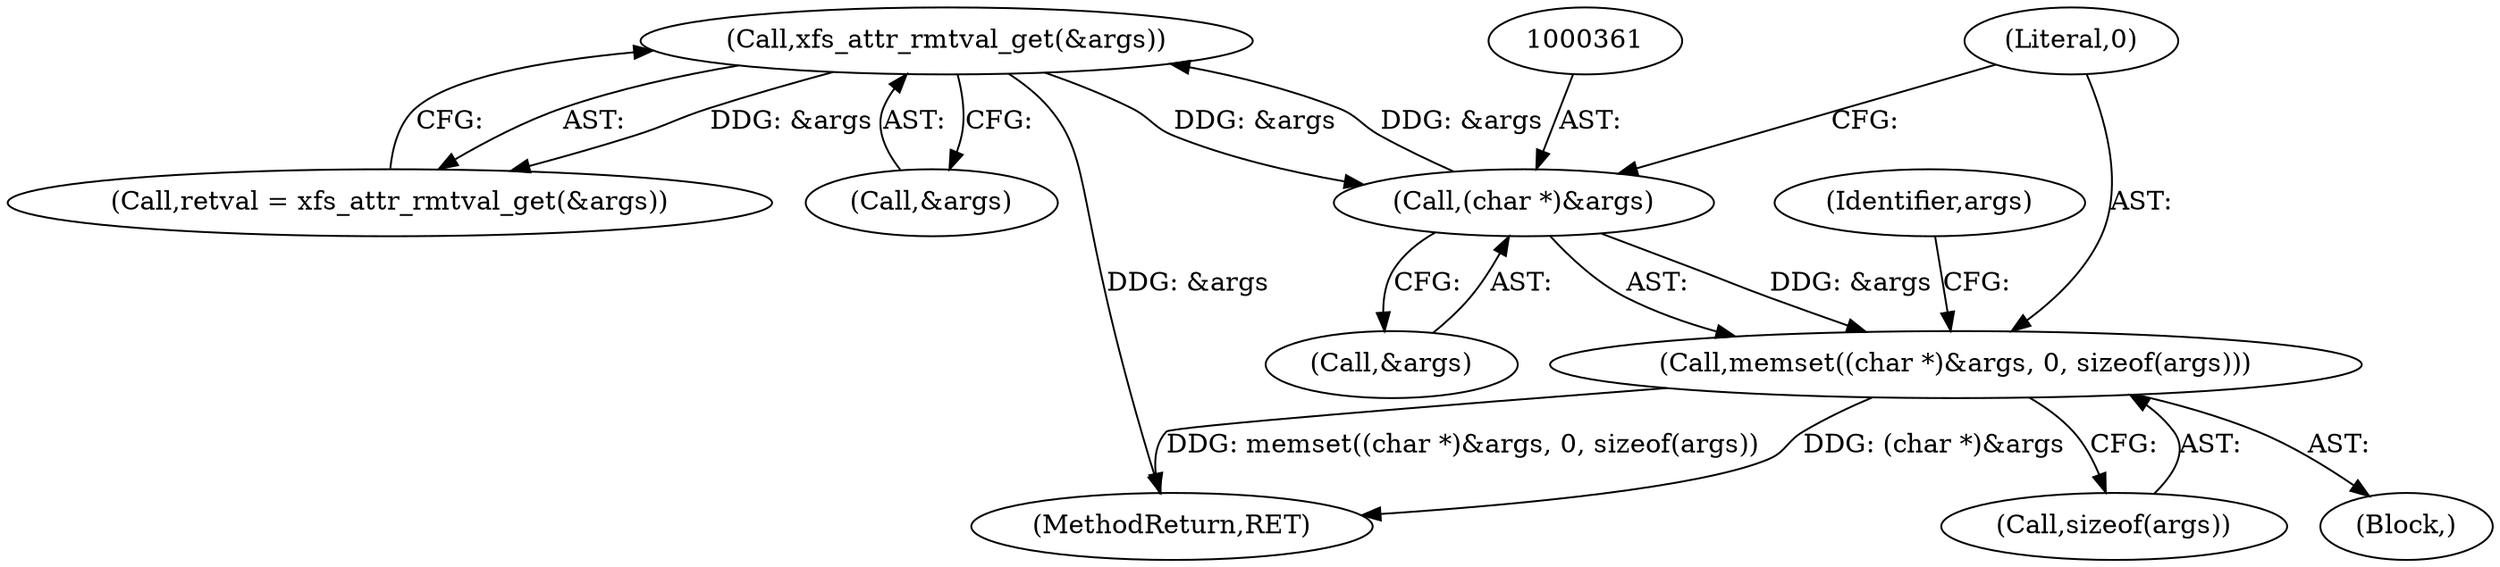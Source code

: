 digraph "0_linux_2e83b79b2d6c78bf1b4aa227938a214dcbddc83f@API" {
"1000359" [label="(Call,memset((char *)&args, 0, sizeof(args)))"];
"1000360" [label="(Call,(char *)&args)"];
"1000430" [label="(Call,xfs_attr_rmtval_get(&args))"];
"1000364" [label="(Literal,0)"];
"1000430" [label="(Call,xfs_attr_rmtval_get(&args))"];
"1000496" [label="(MethodReturn,RET)"];
"1000428" [label="(Call,retval = xfs_attr_rmtval_get(&args))"];
"1000365" [label="(Call,sizeof(args))"];
"1000360" [label="(Call,(char *)&args)"];
"1000431" [label="(Call,&args)"];
"1000359" [label="(Call,memset((char *)&args, 0, sizeof(args)))"];
"1000357" [label="(Block,)"];
"1000369" [label="(Identifier,args)"];
"1000362" [label="(Call,&args)"];
"1000359" -> "1000357"  [label="AST: "];
"1000359" -> "1000365"  [label="CFG: "];
"1000360" -> "1000359"  [label="AST: "];
"1000364" -> "1000359"  [label="AST: "];
"1000365" -> "1000359"  [label="AST: "];
"1000369" -> "1000359"  [label="CFG: "];
"1000359" -> "1000496"  [label="DDG: (char *)&args"];
"1000359" -> "1000496"  [label="DDG: memset((char *)&args, 0, sizeof(args))"];
"1000360" -> "1000359"  [label="DDG: &args"];
"1000360" -> "1000362"  [label="CFG: "];
"1000361" -> "1000360"  [label="AST: "];
"1000362" -> "1000360"  [label="AST: "];
"1000364" -> "1000360"  [label="CFG: "];
"1000430" -> "1000360"  [label="DDG: &args"];
"1000360" -> "1000430"  [label="DDG: &args"];
"1000430" -> "1000428"  [label="AST: "];
"1000430" -> "1000431"  [label="CFG: "];
"1000431" -> "1000430"  [label="AST: "];
"1000428" -> "1000430"  [label="CFG: "];
"1000430" -> "1000496"  [label="DDG: &args"];
"1000430" -> "1000428"  [label="DDG: &args"];
}
